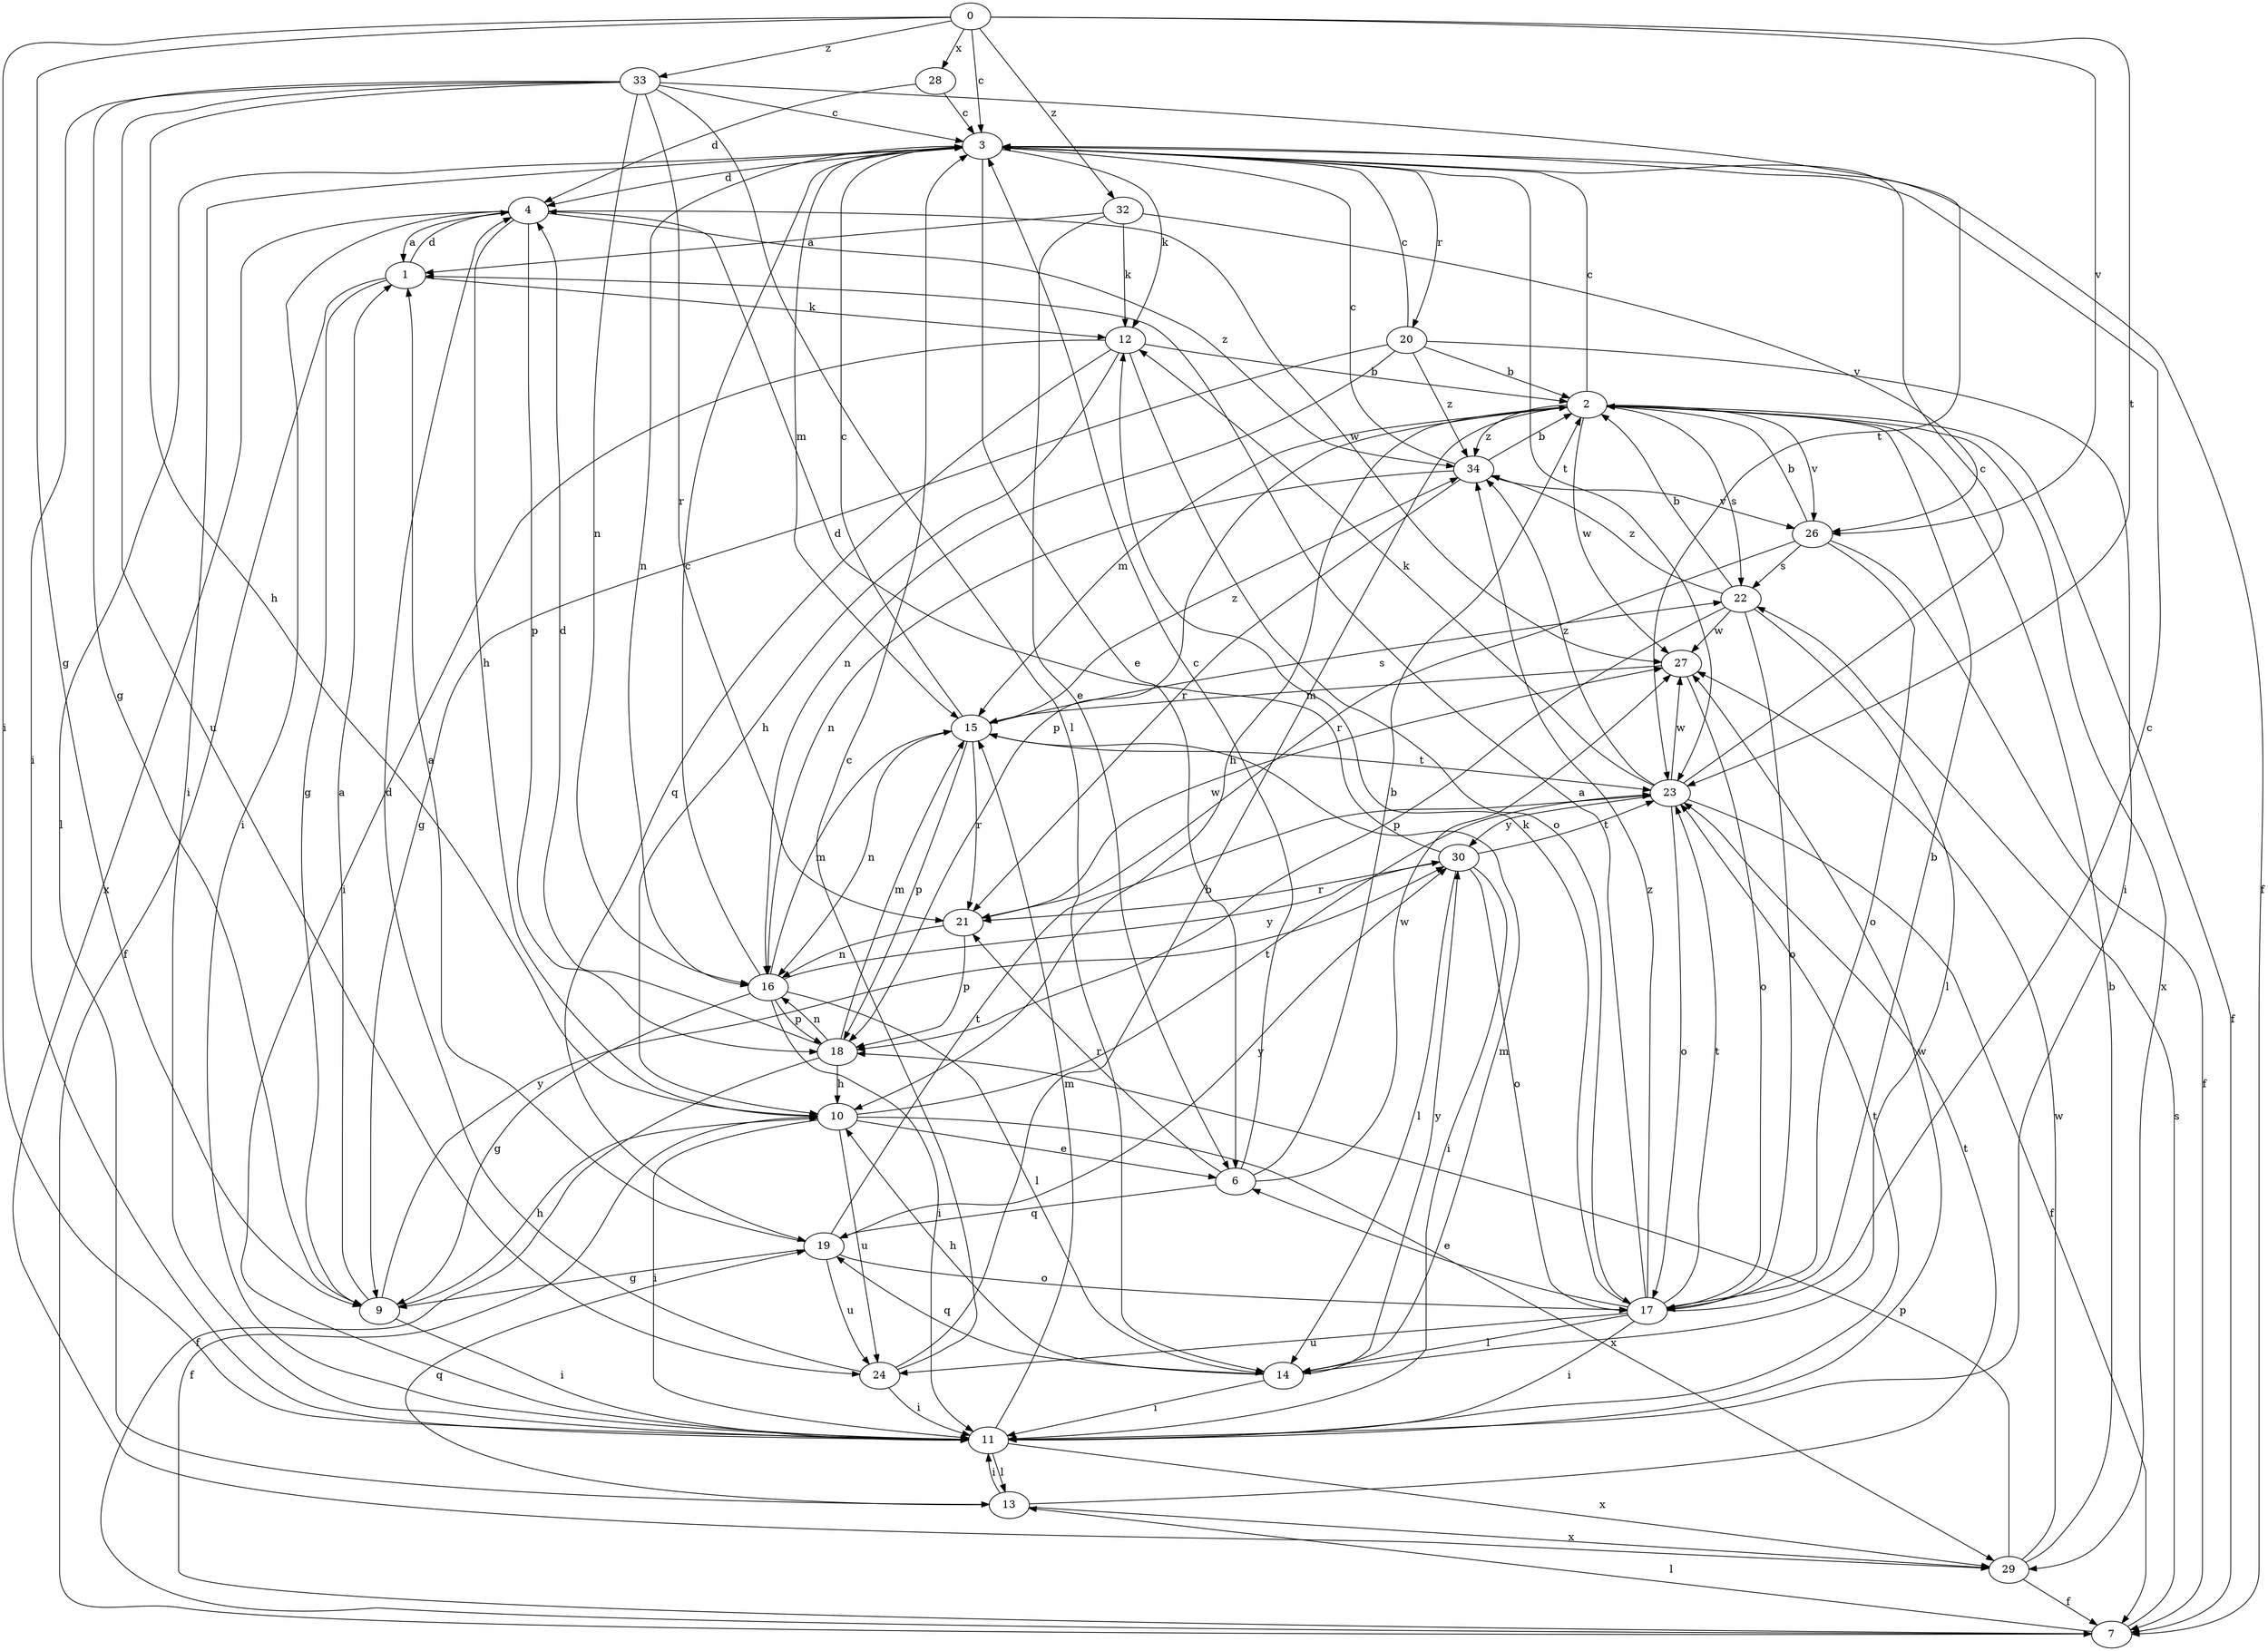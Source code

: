 strict digraph  {
0;
1;
2;
3;
4;
6;
7;
9;
10;
11;
12;
13;
14;
15;
16;
17;
18;
19;
20;
21;
22;
23;
24;
26;
27;
28;
29;
30;
32;
33;
34;
0 -> 3  [label=c];
0 -> 9  [label=g];
0 -> 11  [label=i];
0 -> 23  [label=t];
0 -> 26  [label=v];
0 -> 28  [label=x];
0 -> 32  [label=z];
0 -> 33  [label=z];
1 -> 4  [label=d];
1 -> 7  [label=f];
1 -> 9  [label=g];
1 -> 12  [label=k];
2 -> 3  [label=c];
2 -> 7  [label=f];
2 -> 10  [label=h];
2 -> 15  [label=m];
2 -> 18  [label=p];
2 -> 22  [label=s];
2 -> 26  [label=v];
2 -> 27  [label=w];
2 -> 29  [label=x];
2 -> 34  [label=z];
3 -> 4  [label=d];
3 -> 6  [label=e];
3 -> 7  [label=f];
3 -> 11  [label=i];
3 -> 12  [label=k];
3 -> 13  [label=l];
3 -> 15  [label=m];
3 -> 16  [label=n];
3 -> 20  [label=r];
3 -> 23  [label=t];
4 -> 1  [label=a];
4 -> 10  [label=h];
4 -> 11  [label=i];
4 -> 18  [label=p];
4 -> 27  [label=w];
4 -> 29  [label=x];
4 -> 34  [label=z];
6 -> 2  [label=b];
6 -> 3  [label=c];
6 -> 19  [label=q];
6 -> 21  [label=r];
6 -> 27  [label=w];
7 -> 13  [label=l];
7 -> 22  [label=s];
9 -> 1  [label=a];
9 -> 10  [label=h];
9 -> 11  [label=i];
9 -> 30  [label=y];
10 -> 6  [label=e];
10 -> 7  [label=f];
10 -> 11  [label=i];
10 -> 23  [label=t];
10 -> 24  [label=u];
10 -> 29  [label=x];
11 -> 13  [label=l];
11 -> 15  [label=m];
11 -> 23  [label=t];
11 -> 27  [label=w];
11 -> 29  [label=x];
12 -> 2  [label=b];
12 -> 10  [label=h];
12 -> 11  [label=i];
12 -> 17  [label=o];
12 -> 19  [label=q];
13 -> 11  [label=i];
13 -> 19  [label=q];
13 -> 23  [label=t];
13 -> 29  [label=x];
14 -> 10  [label=h];
14 -> 11  [label=i];
14 -> 15  [label=m];
14 -> 19  [label=q];
14 -> 30  [label=y];
15 -> 3  [label=c];
15 -> 16  [label=n];
15 -> 18  [label=p];
15 -> 21  [label=r];
15 -> 22  [label=s];
15 -> 23  [label=t];
15 -> 34  [label=z];
16 -> 3  [label=c];
16 -> 9  [label=g];
16 -> 11  [label=i];
16 -> 14  [label=l];
16 -> 15  [label=m];
16 -> 18  [label=p];
16 -> 30  [label=y];
17 -> 1  [label=a];
17 -> 2  [label=b];
17 -> 3  [label=c];
17 -> 6  [label=e];
17 -> 11  [label=i];
17 -> 12  [label=k];
17 -> 14  [label=l];
17 -> 23  [label=t];
17 -> 24  [label=u];
17 -> 34  [label=z];
18 -> 4  [label=d];
18 -> 7  [label=f];
18 -> 10  [label=h];
18 -> 15  [label=m];
18 -> 16  [label=n];
19 -> 1  [label=a];
19 -> 9  [label=g];
19 -> 17  [label=o];
19 -> 23  [label=t];
19 -> 24  [label=u];
19 -> 30  [label=y];
20 -> 2  [label=b];
20 -> 3  [label=c];
20 -> 9  [label=g];
20 -> 11  [label=i];
20 -> 16  [label=n];
20 -> 34  [label=z];
21 -> 16  [label=n];
21 -> 18  [label=p];
21 -> 27  [label=w];
22 -> 2  [label=b];
22 -> 14  [label=l];
22 -> 17  [label=o];
22 -> 18  [label=p];
22 -> 27  [label=w];
22 -> 34  [label=z];
23 -> 3  [label=c];
23 -> 7  [label=f];
23 -> 12  [label=k];
23 -> 17  [label=o];
23 -> 27  [label=w];
23 -> 30  [label=y];
23 -> 34  [label=z];
24 -> 2  [label=b];
24 -> 3  [label=c];
24 -> 4  [label=d];
24 -> 11  [label=i];
26 -> 2  [label=b];
26 -> 7  [label=f];
26 -> 17  [label=o];
26 -> 21  [label=r];
26 -> 22  [label=s];
27 -> 15  [label=m];
27 -> 17  [label=o];
28 -> 3  [label=c];
28 -> 4  [label=d];
29 -> 2  [label=b];
29 -> 7  [label=f];
29 -> 18  [label=p];
29 -> 27  [label=w];
30 -> 4  [label=d];
30 -> 11  [label=i];
30 -> 14  [label=l];
30 -> 17  [label=o];
30 -> 21  [label=r];
30 -> 23  [label=t];
32 -> 1  [label=a];
32 -> 6  [label=e];
32 -> 12  [label=k];
32 -> 26  [label=v];
33 -> 3  [label=c];
33 -> 9  [label=g];
33 -> 10  [label=h];
33 -> 11  [label=i];
33 -> 14  [label=l];
33 -> 16  [label=n];
33 -> 21  [label=r];
33 -> 23  [label=t];
33 -> 24  [label=u];
34 -> 2  [label=b];
34 -> 3  [label=c];
34 -> 16  [label=n];
34 -> 21  [label=r];
34 -> 26  [label=v];
}
